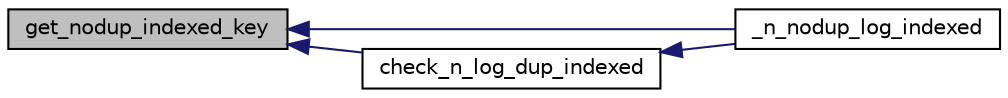 digraph G
{
  edge [fontname="Helvetica",fontsize="10",labelfontname="Helvetica",labelfontsize="10"];
  node [fontname="Helvetica",fontsize="10",shape=record];
  rankdir=LR;
  Node1 [label="get_nodup_indexed_key",height=0.2,width=0.4,color="black", fillcolor="grey75", style="filled" fontcolor="black"];
  Node1 -> Node2 [dir=back,color="midnightblue",fontsize="10",style="solid",fontname="Helvetica"];
  Node2 [label="_n_nodup_log_indexed",height=0.2,width=0.4,color="black", fillcolor="white", style="filled",URL="$n__nodup__log_8c.html#acbf9e2a1400ab6f00a30186d9a5c4683",tooltip="Logging function. log( level , const char *format , ... ) is a macro around _log."];
  Node1 -> Node3 [dir=back,color="midnightblue",fontsize="10",style="solid",fontname="Helvetica"];
  Node3 [label="check_n_log_dup_indexed",height=0.2,width=0.4,color="black", fillcolor="white", style="filled",URL="$n__nodup__log_8c.html#a43e324b2382fb23043d7383063fa150f",tooltip="check if a log was already done or not at the given line, func, file"];
  Node3 -> Node2 [dir=back,color="midnightblue",fontsize="10",style="solid",fontname="Helvetica"];
}
